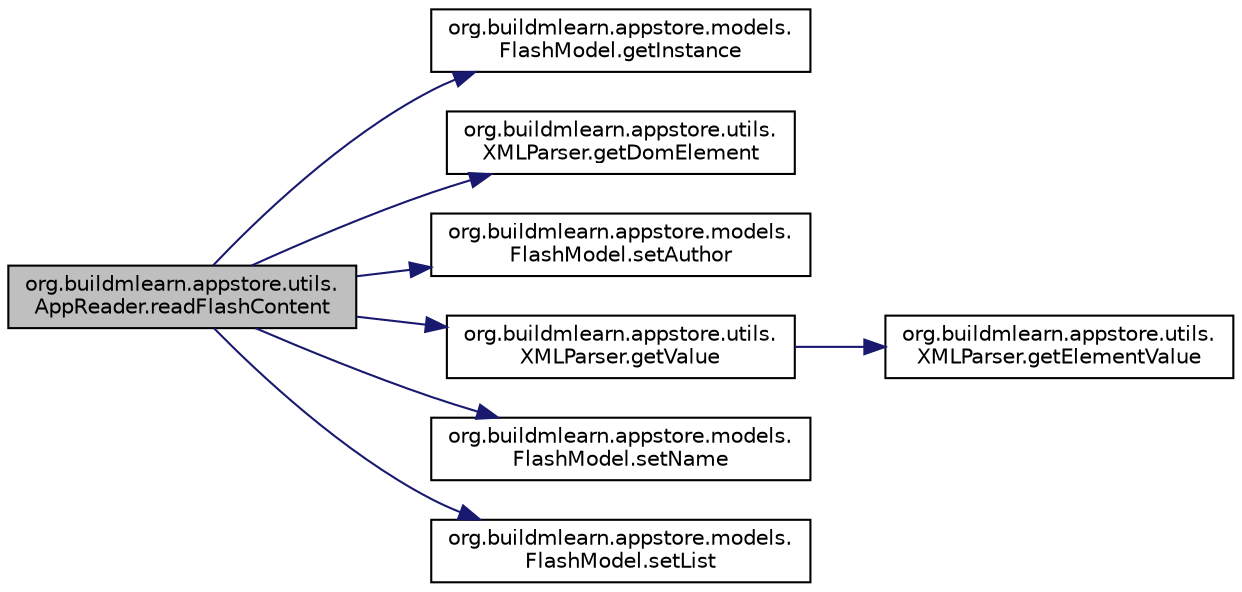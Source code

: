 digraph "org.buildmlearn.appstore.utils.AppReader.readFlashContent"
{
 // INTERACTIVE_SVG=YES
  bgcolor="transparent";
  edge [fontname="Helvetica",fontsize="10",labelfontname="Helvetica",labelfontsize="10"];
  node [fontname="Helvetica",fontsize="10",shape=record];
  rankdir="LR";
  Node1 [label="org.buildmlearn.appstore.utils.\lAppReader.readFlashContent",height=0.2,width=0.4,color="black", fillcolor="grey75", style="filled", fontcolor="black"];
  Node1 -> Node2 [color="midnightblue",fontsize="10",style="solid",fontname="Helvetica"];
  Node2 [label="org.buildmlearn.appstore.models.\lFlashModel.getInstance",height=0.2,width=0.4,color="black",URL="$d9/d64/classorg_1_1buildmlearn_1_1appstore_1_1models_1_1_flash_model.html#ad7225d1b4d75db6f5ce8755339783f28"];
  Node1 -> Node3 [color="midnightblue",fontsize="10",style="solid",fontname="Helvetica"];
  Node3 [label="org.buildmlearn.appstore.utils.\lXMLParser.getDomElement",height=0.2,width=0.4,color="black",URL="$d6/d02/classorg_1_1buildmlearn_1_1appstore_1_1utils_1_1_x_m_l_parser.html#a15a8449f10403c80625319062f73432e",tooltip="Gets the Document object from the xml string. "];
  Node1 -> Node4 [color="midnightblue",fontsize="10",style="solid",fontname="Helvetica"];
  Node4 [label="org.buildmlearn.appstore.models.\lFlashModel.setAuthor",height=0.2,width=0.4,color="black",URL="$d9/d64/classorg_1_1buildmlearn_1_1appstore_1_1models_1_1_flash_model.html#aef70d9b669c794f5142063d284909fdc"];
  Node1 -> Node5 [color="midnightblue",fontsize="10",style="solid",fontname="Helvetica"];
  Node5 [label="org.buildmlearn.appstore.utils.\lXMLParser.getValue",height=0.2,width=0.4,color="black",URL="$d6/d02/classorg_1_1buildmlearn_1_1appstore_1_1utils_1_1_x_m_l_parser.html#a42151792145130629c7bf2a16b2885bc",tooltip="Gets the value of the item from the Document object. "];
  Node5 -> Node6 [color="midnightblue",fontsize="10",style="solid",fontname="Helvetica"];
  Node6 [label="org.buildmlearn.appstore.utils.\lXMLParser.getElementValue",height=0.2,width=0.4,color="black",URL="$d6/d02/classorg_1_1buildmlearn_1_1appstore_1_1utils_1_1_x_m_l_parser.html#a623e2412cff7b8ab44947732d167feef",tooltip="Gets the element value of the node. "];
  Node1 -> Node7 [color="midnightblue",fontsize="10",style="solid",fontname="Helvetica"];
  Node7 [label="org.buildmlearn.appstore.models.\lFlashModel.setName",height=0.2,width=0.4,color="black",URL="$d9/d64/classorg_1_1buildmlearn_1_1appstore_1_1models_1_1_flash_model.html#a8114fa573bb5ba91a44be0bcb7d78cc6"];
  Node1 -> Node8 [color="midnightblue",fontsize="10",style="solid",fontname="Helvetica"];
  Node8 [label="org.buildmlearn.appstore.models.\lFlashModel.setList",height=0.2,width=0.4,color="black",URL="$d9/d64/classorg_1_1buildmlearn_1_1appstore_1_1models_1_1_flash_model.html#a4f73eb4d6dc34a961774eefe86acd923"];
}
